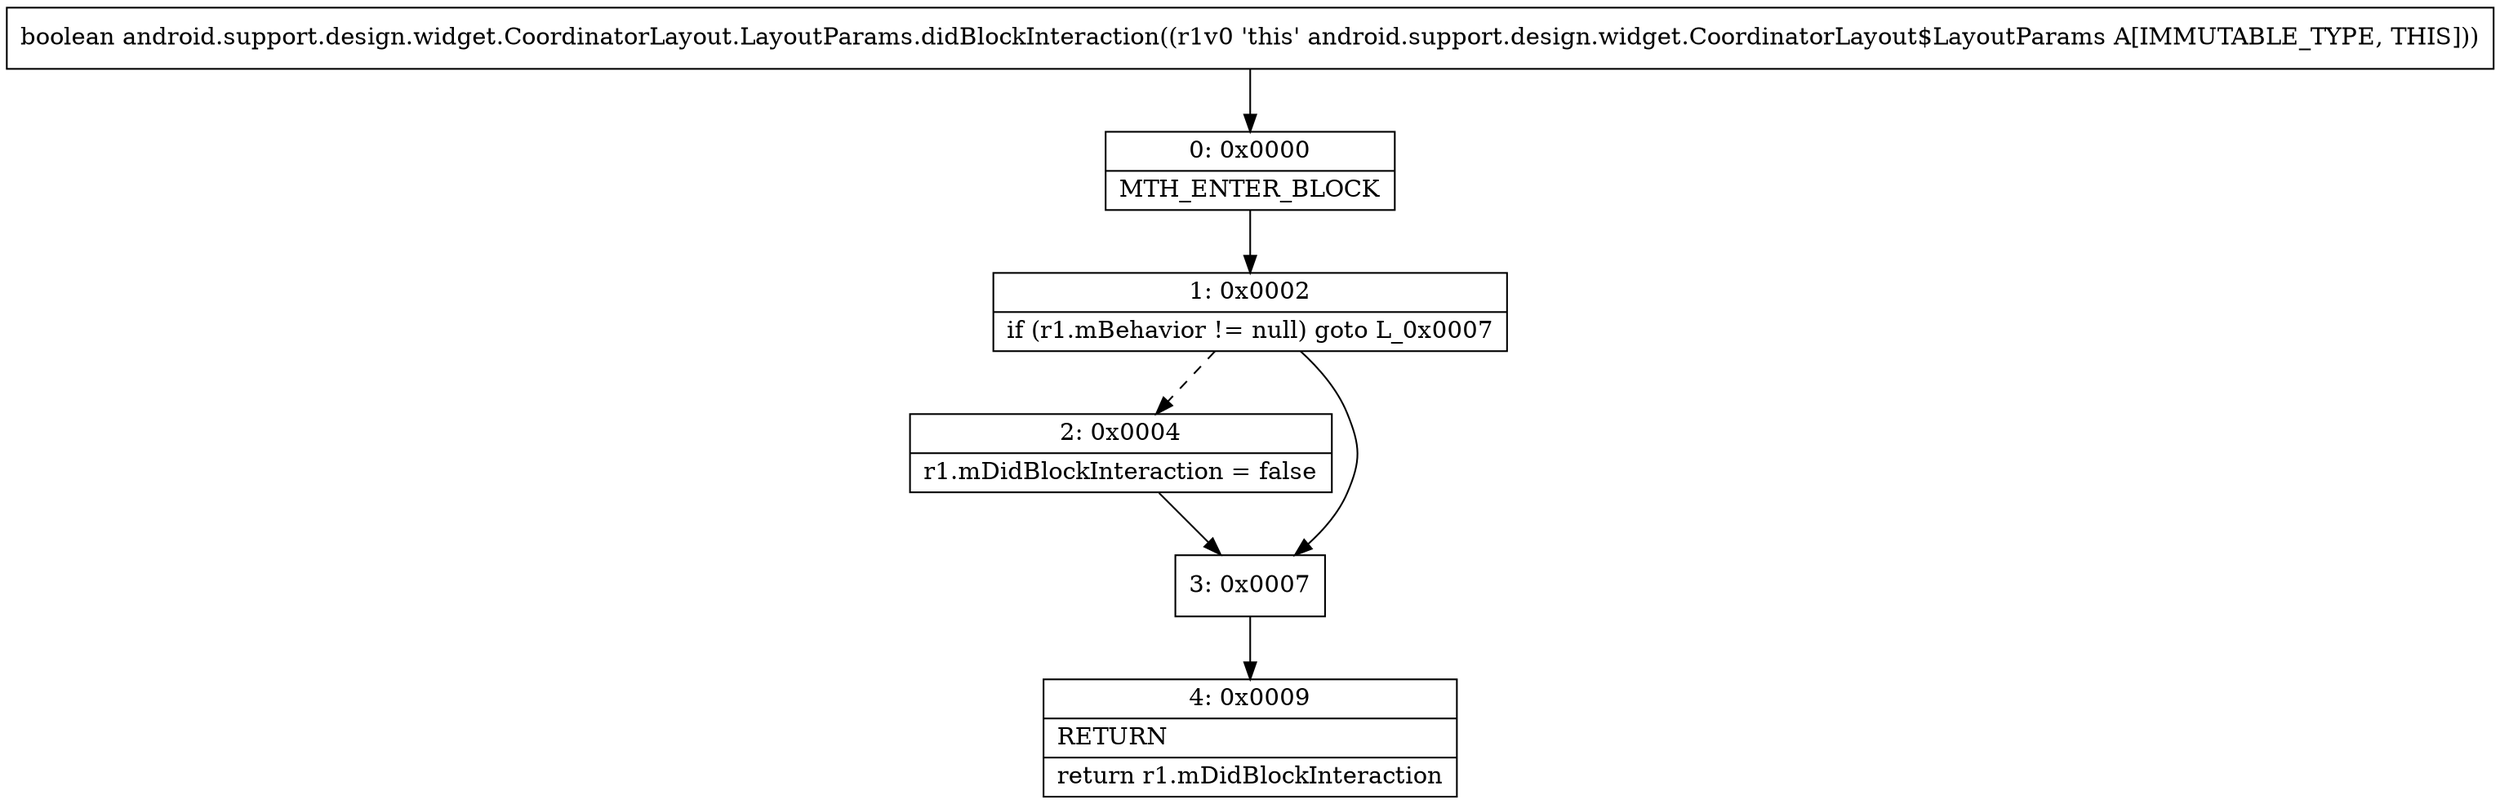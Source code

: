 digraph "CFG forandroid.support.design.widget.CoordinatorLayout.LayoutParams.didBlockInteraction()Z" {
Node_0 [shape=record,label="{0\:\ 0x0000|MTH_ENTER_BLOCK\l}"];
Node_1 [shape=record,label="{1\:\ 0x0002|if (r1.mBehavior != null) goto L_0x0007\l}"];
Node_2 [shape=record,label="{2\:\ 0x0004|r1.mDidBlockInteraction = false\l}"];
Node_3 [shape=record,label="{3\:\ 0x0007}"];
Node_4 [shape=record,label="{4\:\ 0x0009|RETURN\l|return r1.mDidBlockInteraction\l}"];
MethodNode[shape=record,label="{boolean android.support.design.widget.CoordinatorLayout.LayoutParams.didBlockInteraction((r1v0 'this' android.support.design.widget.CoordinatorLayout$LayoutParams A[IMMUTABLE_TYPE, THIS])) }"];
MethodNode -> Node_0;
Node_0 -> Node_1;
Node_1 -> Node_2[style=dashed];
Node_1 -> Node_3;
Node_2 -> Node_3;
Node_3 -> Node_4;
}

